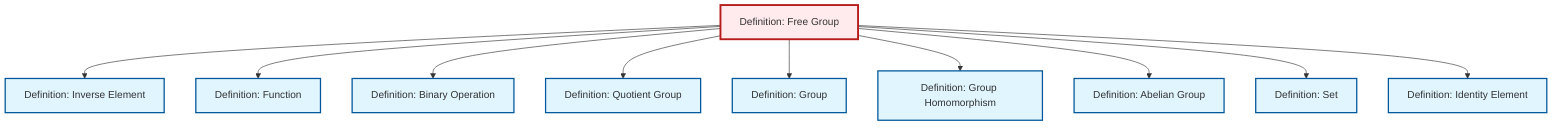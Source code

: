 graph TD
    classDef definition fill:#e1f5fe,stroke:#01579b,stroke-width:2px
    classDef theorem fill:#f3e5f5,stroke:#4a148c,stroke-width:2px
    classDef axiom fill:#fff3e0,stroke:#e65100,stroke-width:2px
    classDef example fill:#e8f5e9,stroke:#1b5e20,stroke-width:2px
    classDef current fill:#ffebee,stroke:#b71c1c,stroke-width:3px
    def-homomorphism["Definition: Group Homomorphism"]:::definition
    def-group["Definition: Group"]:::definition
    def-inverse-element["Definition: Inverse Element"]:::definition
    def-function["Definition: Function"]:::definition
    def-abelian-group["Definition: Abelian Group"]:::definition
    def-identity-element["Definition: Identity Element"]:::definition
    def-set["Definition: Set"]:::definition
    def-binary-operation["Definition: Binary Operation"]:::definition
    def-quotient-group["Definition: Quotient Group"]:::definition
    def-free-group["Definition: Free Group"]:::definition
    def-free-group --> def-inverse-element
    def-free-group --> def-function
    def-free-group --> def-binary-operation
    def-free-group --> def-quotient-group
    def-free-group --> def-group
    def-free-group --> def-homomorphism
    def-free-group --> def-abelian-group
    def-free-group --> def-set
    def-free-group --> def-identity-element
    class def-free-group current